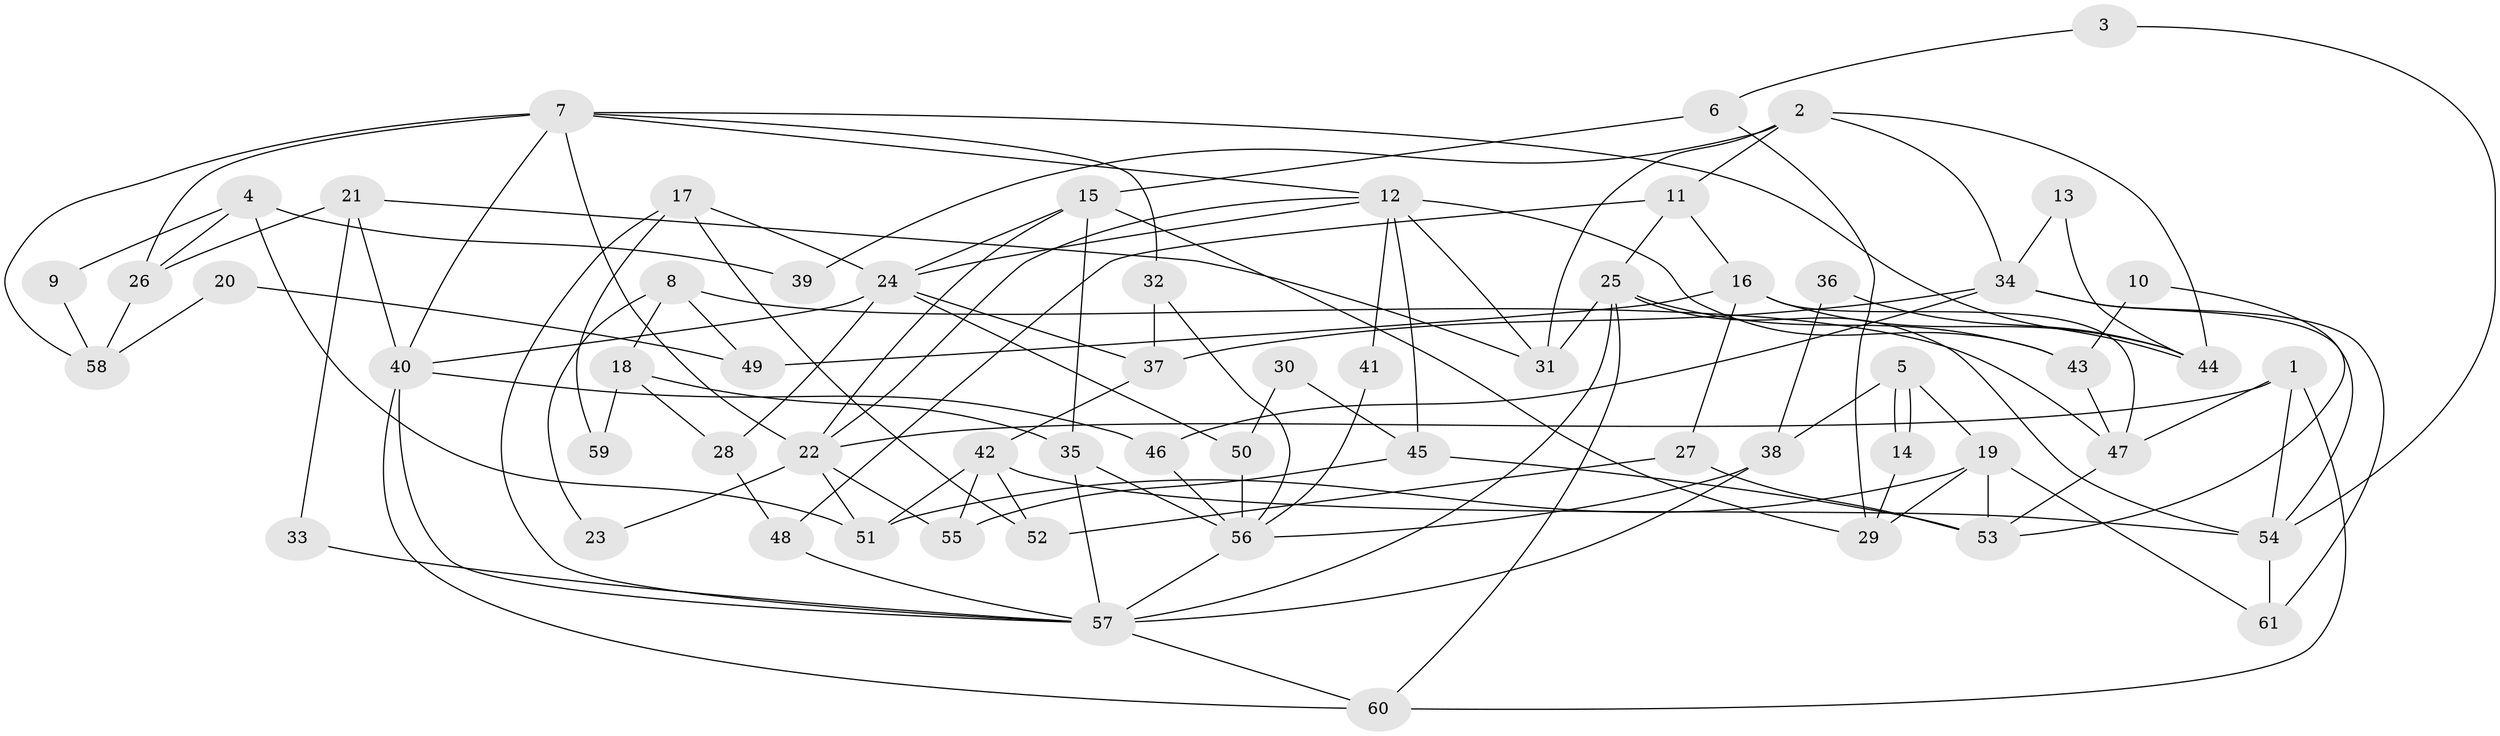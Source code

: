 // coarse degree distribution, {7: 0.1111111111111111, 5: 0.1388888888888889, 2: 0.16666666666666666, 3: 0.19444444444444445, 6: 0.1111111111111111, 10: 0.05555555555555555, 8: 0.1111111111111111, 4: 0.1111111111111111}
// Generated by graph-tools (version 1.1) at 2025/52/02/27/25 19:52:07]
// undirected, 61 vertices, 122 edges
graph export_dot {
graph [start="1"]
  node [color=gray90,style=filled];
  1;
  2;
  3;
  4;
  5;
  6;
  7;
  8;
  9;
  10;
  11;
  12;
  13;
  14;
  15;
  16;
  17;
  18;
  19;
  20;
  21;
  22;
  23;
  24;
  25;
  26;
  27;
  28;
  29;
  30;
  31;
  32;
  33;
  34;
  35;
  36;
  37;
  38;
  39;
  40;
  41;
  42;
  43;
  44;
  45;
  46;
  47;
  48;
  49;
  50;
  51;
  52;
  53;
  54;
  55;
  56;
  57;
  58;
  59;
  60;
  61;
  1 -- 60;
  1 -- 47;
  1 -- 22;
  1 -- 54;
  2 -- 34;
  2 -- 31;
  2 -- 11;
  2 -- 39;
  2 -- 44;
  3 -- 6;
  3 -- 54;
  4 -- 26;
  4 -- 51;
  4 -- 9;
  4 -- 39;
  5 -- 38;
  5 -- 14;
  5 -- 14;
  5 -- 19;
  6 -- 15;
  6 -- 29;
  7 -- 12;
  7 -- 22;
  7 -- 26;
  7 -- 32;
  7 -- 40;
  7 -- 44;
  7 -- 58;
  8 -- 18;
  8 -- 47;
  8 -- 23;
  8 -- 49;
  9 -- 58;
  10 -- 43;
  10 -- 53;
  11 -- 25;
  11 -- 16;
  11 -- 48;
  12 -- 24;
  12 -- 22;
  12 -- 31;
  12 -- 41;
  12 -- 43;
  12 -- 45;
  13 -- 34;
  13 -- 44;
  14 -- 29;
  15 -- 35;
  15 -- 24;
  15 -- 22;
  15 -- 29;
  16 -- 44;
  16 -- 27;
  16 -- 47;
  16 -- 49;
  17 -- 24;
  17 -- 57;
  17 -- 52;
  17 -- 59;
  18 -- 35;
  18 -- 28;
  18 -- 59;
  19 -- 53;
  19 -- 29;
  19 -- 51;
  19 -- 61;
  20 -- 49;
  20 -- 58;
  21 -- 40;
  21 -- 31;
  21 -- 26;
  21 -- 33;
  22 -- 23;
  22 -- 51;
  22 -- 55;
  24 -- 40;
  24 -- 37;
  24 -- 28;
  24 -- 50;
  25 -- 57;
  25 -- 43;
  25 -- 31;
  25 -- 54;
  25 -- 60;
  26 -- 58;
  27 -- 52;
  27 -- 53;
  28 -- 48;
  30 -- 45;
  30 -- 50;
  32 -- 37;
  32 -- 56;
  33 -- 57;
  34 -- 54;
  34 -- 61;
  34 -- 37;
  34 -- 46;
  35 -- 56;
  35 -- 57;
  36 -- 44;
  36 -- 38;
  37 -- 42;
  38 -- 57;
  38 -- 56;
  40 -- 46;
  40 -- 57;
  40 -- 60;
  41 -- 56;
  42 -- 51;
  42 -- 54;
  42 -- 52;
  42 -- 55;
  43 -- 47;
  45 -- 55;
  45 -- 53;
  46 -- 56;
  47 -- 53;
  48 -- 57;
  50 -- 56;
  54 -- 61;
  56 -- 57;
  57 -- 60;
}
